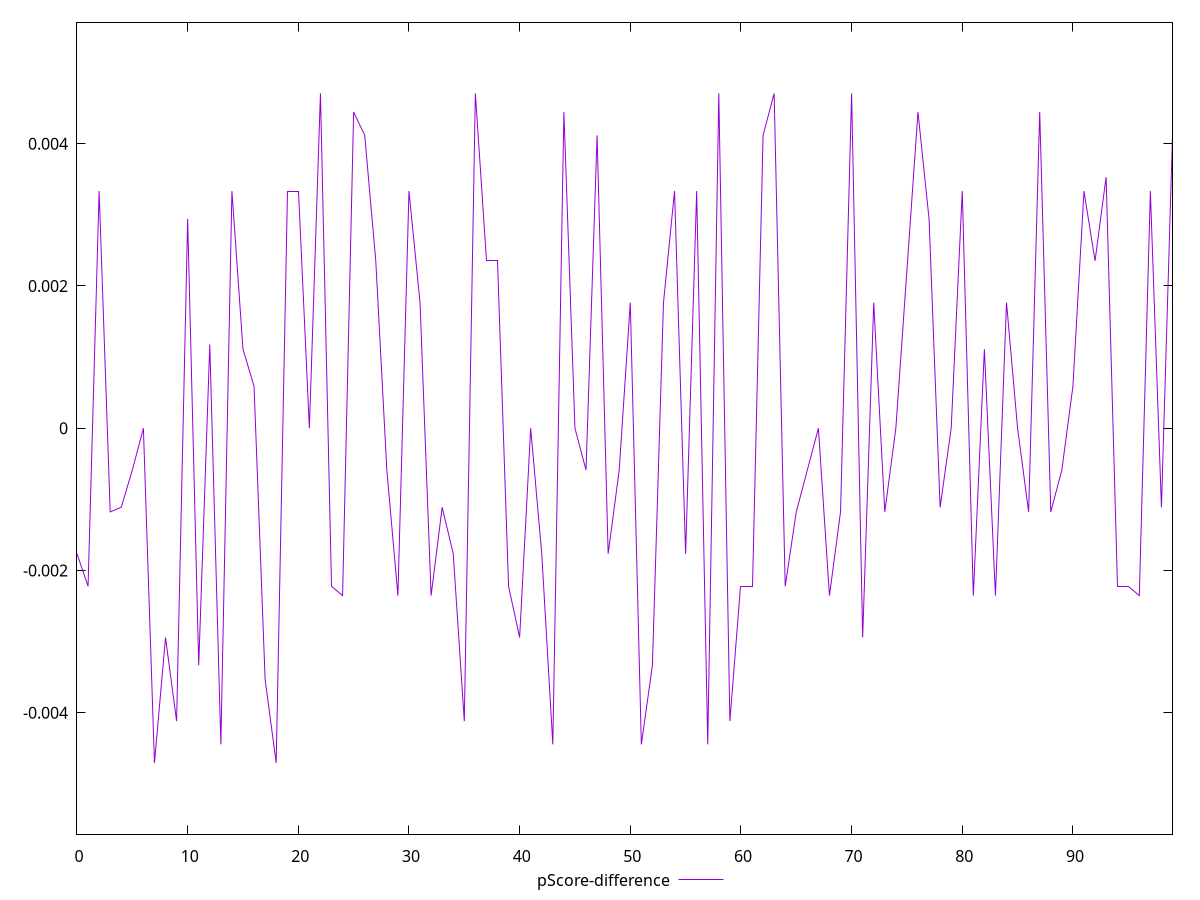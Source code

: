 reset

$pScoreDifference <<EOF
0 -0.001764705882352946
1 -0.0022222222222222365
2 0.0033333333333332993
3 -0.0011764705882352788
4 -0.0011111111111111738
5 -0.0005882352941176117
6 0
7 -0.004705882352941171
8 -0.002941176470588225
9 -0.004117647058823504
10 0.002941176470588225
11 -0.0033333333333332993
12 0.0011764705882353343
13 -0.004444444444444473
14 0.0033333333333332993
15 0.0011111111111110628
16 0.0005882352941176672
17 -0.003529411764705892
18 -0.004705882352941171
19 0.0033333333333332993
20 0.0033333333333332993
21 0
22 0.004705882352941171
23 -0.0022222222222222365
24 -0.002352941176470613
25 0.004444444444444473
26 0.004117647058823559
27 0.0023529411764705577
28 -0.0005882352941176117
29 -0.002352941176470613
30 0.0033333333333334103
31 0.001764705882352946
32 -0.002352941176470613
33 -0.0011111111111111738
34 -0.001764705882352946
35 -0.004117647058823504
36 0.004705882352941171
37 0.002352941176470613
38 0.002352941176470613
39 -0.0022222222222222365
40 -0.002941176470588225
41 0
42 -0.0017647058823528905
43 -0.004444444444444473
44 0.004444444444444473
45 0
46 -0.0005882352941176672
47 0.004117647058823559
48 -0.001764705882352946
49 -0.0005882352941176117
50 0.001764705882352946
51 -0.004444444444444473
52 -0.0033333333333332993
53 0.001764705882352946
54 0.0033333333333332993
55 -0.0017647058823528905
56 0.0033333333333334103
57 -0.004444444444444473
58 0.004705882352941171
59 -0.004117647058823504
60 -0.0022222222222222365
61 -0.0022222222222222365
62 0.004117647058823559
63 0.004705882352941171
64 -0.0022222222222222365
65 -0.0011764705882353343
66 -0.0005882352941176117
67 0
68 -0.0023529411764705577
69 -0.0011764705882352788
70 0.004705882352941171
71 -0.002941176470588225
72 0.001764705882352946
73 -0.0011764705882352788
74 0
75 0.0022222222222222365
76 0.004444444444444473
77 0.0029411764705882804
78 -0.0011111111111111738
79 0
80 0.0033333333333332993
81 -0.002352941176470613
82 0.0011111111111110628
83 -0.002352941176470613
84 0.001764705882352946
85 0
86 -0.0011764705882352788
87 0.004444444444444473
88 -0.0011764705882352788
89 -0.0005882352941176117
90 0.0005882352941176672
91 0.0033333333333332993
92 0.002352941176470613
93 0.0035294117647058365
94 -0.0022222222222222365
95 -0.0022222222222222365
96 -0.002352941176470613
97 0.0033333333333334103
98 -0.0011111111111111738
99 0.004117647058823559
EOF

set key outside below
set xrange [0:99]
set yrange [-0.005705882352941171:0.005705882352941171]
set trange [-0.005705882352941171:0.005705882352941171]
set terminal svg size 640, 500 enhanced background rgb 'white'
set output "report_00015_2021-02-09T16-11-33.973Z/uses-http2/samples/pages+cached+noadtech/pScore-difference/values.svg"

plot $pScoreDifference title "pScore-difference" with line

reset
